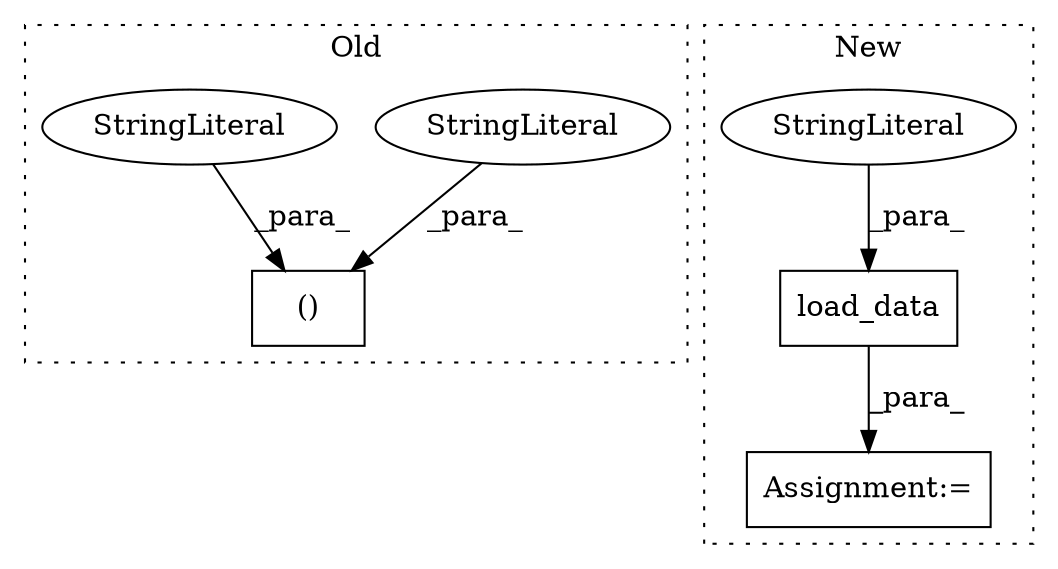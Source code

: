 digraph G {
subgraph cluster0 {
1 [label="()" a="106" s="234" l="22" shape="box"];
4 [label="StringLiteral" a="45" s="252" l="4" shape="ellipse"];
5 [label="StringLiteral" a="45" s="234" l="5" shape="ellipse"];
label = "Old";
style="dotted";
}
subgraph cluster1 {
2 [label="load_data" a="32" s="136,174" l="10,1" shape="box"];
3 [label="Assignment:=" a="7" s="129" l="1" shape="box"];
6 [label="StringLiteral" a="45" s="146" l="28" shape="ellipse"];
label = "New";
style="dotted";
}
2 -> 3 [label="_para_"];
4 -> 1 [label="_para_"];
5 -> 1 [label="_para_"];
6 -> 2 [label="_para_"];
}